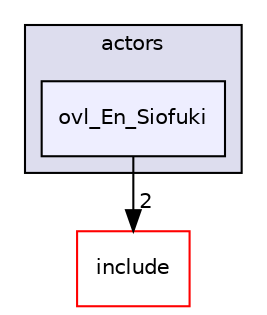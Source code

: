 digraph "src/overlays/actors/ovl_En_Siofuki" {
  compound=true
  node [ fontsize="10", fontname="Helvetica"];
  edge [ labelfontsize="10", labelfontname="Helvetica"];
  subgraph clusterdir_e93473484be31ce7bcb356bd643a22f8 {
    graph [ bgcolor="#ddddee", pencolor="black", label="actors" fontname="Helvetica", fontsize="10", URL="dir_e93473484be31ce7bcb356bd643a22f8.html"]
  dir_684cb21f5b25279629c2163ea6eb9391 [shape=box, label="ovl_En_Siofuki", style="filled", fillcolor="#eeeeff", pencolor="black", URL="dir_684cb21f5b25279629c2163ea6eb9391.html"];
  }
  dir_d44c64559bbebec7f509842c48db8b23 [shape=box label="include" fillcolor="white" style="filled" color="red" URL="dir_d44c64559bbebec7f509842c48db8b23.html"];
  dir_684cb21f5b25279629c2163ea6eb9391->dir_d44c64559bbebec7f509842c48db8b23 [headlabel="2", labeldistance=1.5 headhref="dir_000344_000000.html"];
}
